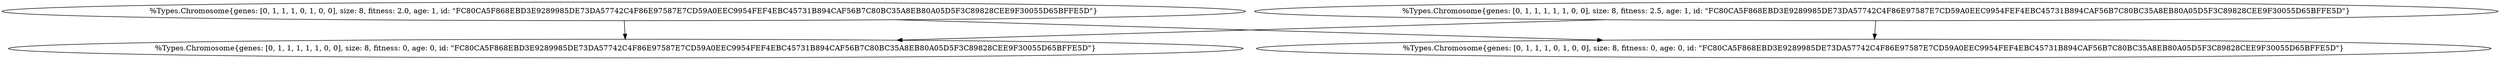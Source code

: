strict digraph {
    1916627080[label="%Types.Chromosome{genes: [0, 1, 1, 1, 0, 1, 0, 0], size: 8, fitness: 2.0, age: 1, id: \"FC80CA5F868EBD3E9289985DE73DA57742C4F86E97587E7CD59A0EEC9954FEF4EBC45731B894CAF56B7C80BC35A8EB80A05D5F3C89828CEE9F30055D65BFFE5D\"}"]
    2067852082[label="%Types.Chromosome{genes: [0, 1, 1, 1, 1, 1, 0, 0], size: 8, fitness: 0, age: 0, id: \"FC80CA5F868EBD3E9289985DE73DA57742C4F86E97587E7CD59A0EEC9954FEF4EBC45731B894CAF56B7C80BC35A8EB80A05D5F3C89828CEE9F30055D65BFFE5D\"}"]
    2955922766[label="%Types.Chromosome{genes: [0, 1, 1, 1, 0, 1, 0, 0], size: 8, fitness: 0, age: 0, id: \"FC80CA5F868EBD3E9289985DE73DA57742C4F86E97587E7CD59A0EEC9954FEF4EBC45731B894CAF56B7C80BC35A8EB80A05D5F3C89828CEE9F30055D65BFFE5D\"}"]
    3761473683[label="%Types.Chromosome{genes: [0, 1, 1, 1, 1, 1, 0, 0], size: 8, fitness: 2.5, age: 1, id: \"FC80CA5F868EBD3E9289985DE73DA57742C4F86E97587E7CD59A0EEC9954FEF4EBC45731B894CAF56B7C80BC35A8EB80A05D5F3C89828CEE9F30055D65BFFE5D\"}"]
    1916627080 -> 2067852082 [weight=1]
    1916627080 -> 2955922766 [weight=1]
    3761473683 -> 2067852082 [weight=1]
    3761473683 -> 2955922766 [weight=1]
}
